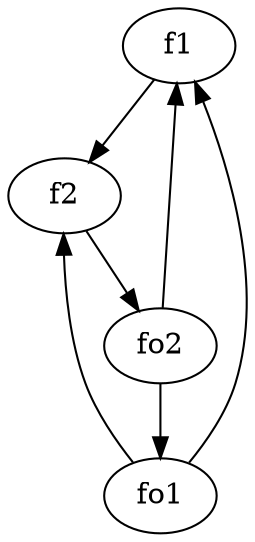 strict digraph  {
f1;
f2;
fo1;
fo2;
f1 -> f2  [weight=2];
f2 -> fo2  [weight=2];
fo1 -> f2  [weight=2];
fo1 -> f1  [weight=2];
fo2 -> fo1  [weight=2];
fo2 -> f1  [weight=2];
}
